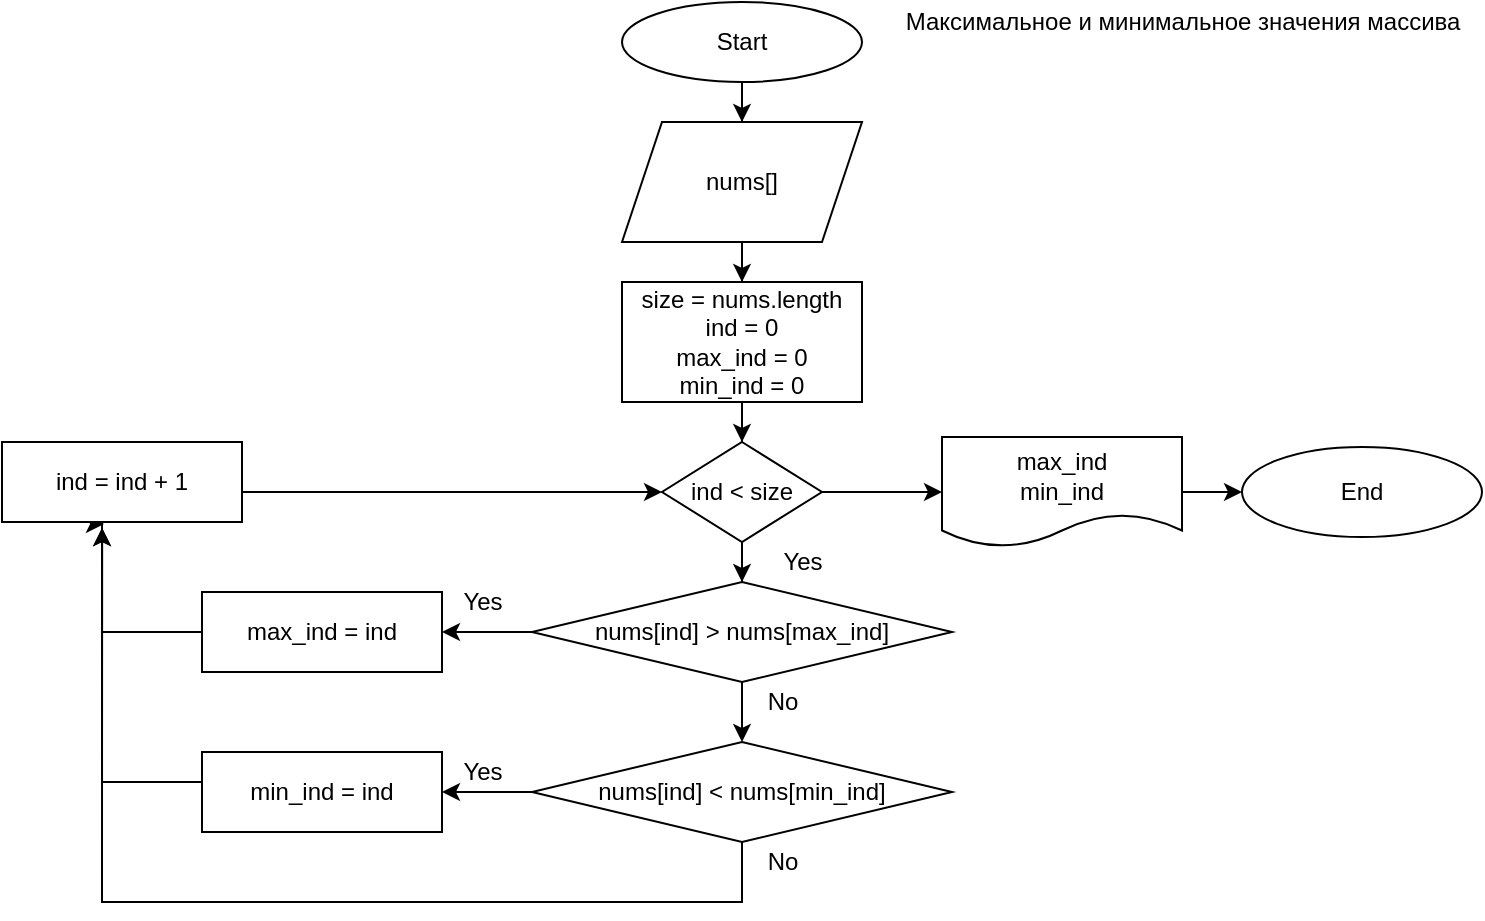 <mxfile version="20.0.1" type="github" pages="5">
  <diagram id="S6Tjw5vEz0_ek_ZU0hYx" name="max и min">
    <mxGraphModel dx="1561" dy="456" grid="1" gridSize="10" guides="1" tooltips="1" connect="1" arrows="1" fold="1" page="1" pageScale="1" pageWidth="827" pageHeight="1169" math="0" shadow="0">
      <root>
        <mxCell id="0" />
        <mxCell id="1" parent="0" />
        <mxCell id="VdgQLD9p6MlkqXw6tG0k-1" value="" style="edgeStyle=orthogonalEdgeStyle;rounded=0;orthogonalLoop=1;jettySize=auto;html=1;" parent="1" source="VdgQLD9p6MlkqXw6tG0k-2" target="VdgQLD9p6MlkqXw6tG0k-4" edge="1">
          <mxGeometry relative="1" as="geometry" />
        </mxCell>
        <mxCell id="VdgQLD9p6MlkqXw6tG0k-2" value="Start" style="ellipse;whiteSpace=wrap;html=1;" parent="1" vertex="1">
          <mxGeometry x="90" y="20" width="120" height="40" as="geometry" />
        </mxCell>
        <mxCell id="VdgQLD9p6MlkqXw6tG0k-3" value="" style="edgeStyle=orthogonalEdgeStyle;rounded=0;orthogonalLoop=1;jettySize=auto;html=1;" parent="1" source="VdgQLD9p6MlkqXw6tG0k-4" target="VdgQLD9p6MlkqXw6tG0k-5" edge="1">
          <mxGeometry relative="1" as="geometry" />
        </mxCell>
        <mxCell id="VdgQLD9p6MlkqXw6tG0k-4" value="nums[]" style="shape=parallelogram;perimeter=parallelogramPerimeter;whiteSpace=wrap;html=1;fixedSize=1;" parent="1" vertex="1">
          <mxGeometry x="90" y="80" width="120" height="60" as="geometry" />
        </mxCell>
        <mxCell id="VdgQLD9p6MlkqXw6tG0k-8" value="" style="edgeStyle=orthogonalEdgeStyle;rounded=0;orthogonalLoop=1;jettySize=auto;html=1;" parent="1" source="VdgQLD9p6MlkqXw6tG0k-5" target="VdgQLD9p6MlkqXw6tG0k-7" edge="1">
          <mxGeometry relative="1" as="geometry" />
        </mxCell>
        <mxCell id="VdgQLD9p6MlkqXw6tG0k-5" value="size = nums.length&lt;br&gt;ind = 0&lt;br&gt;max_ind = 0&lt;br&gt;min_ind = 0" style="whiteSpace=wrap;html=1;" parent="1" vertex="1">
          <mxGeometry x="90" y="160" width="120" height="60" as="geometry" />
        </mxCell>
        <mxCell id="VdgQLD9p6MlkqXw6tG0k-6" value="Максимальное и минимальное значения массива" style="text;html=1;align=center;verticalAlign=middle;resizable=0;points=[];autosize=1;strokeColor=none;fillColor=none;" parent="1" vertex="1">
          <mxGeometry x="220" y="20" width="300" height="20" as="geometry" />
        </mxCell>
        <mxCell id="8Z7sShdauNJxdix8w5_9-2" value="" style="edgeStyle=orthogonalEdgeStyle;rounded=0;orthogonalLoop=1;jettySize=auto;html=1;" parent="1" source="VdgQLD9p6MlkqXw6tG0k-7" target="8Z7sShdauNJxdix8w5_9-1" edge="1">
          <mxGeometry relative="1" as="geometry" />
        </mxCell>
        <mxCell id="BnhzMOuhZzmrLUb_vjwI-6" value="" style="edgeStyle=orthogonalEdgeStyle;rounded=0;orthogonalLoop=1;jettySize=auto;html=1;" parent="1" source="VdgQLD9p6MlkqXw6tG0k-7" target="BnhzMOuhZzmrLUb_vjwI-5" edge="1">
          <mxGeometry relative="1" as="geometry" />
        </mxCell>
        <mxCell id="VdgQLD9p6MlkqXw6tG0k-7" value="ind &amp;lt; size" style="rhombus;whiteSpace=wrap;html=1;" parent="1" vertex="1">
          <mxGeometry x="110" y="240" width="80" height="50" as="geometry" />
        </mxCell>
        <mxCell id="8Z7sShdauNJxdix8w5_9-5" value="" style="edgeStyle=orthogonalEdgeStyle;rounded=0;orthogonalLoop=1;jettySize=auto;html=1;" parent="1" source="8Z7sShdauNJxdix8w5_9-1" target="8Z7sShdauNJxdix8w5_9-4" edge="1">
          <mxGeometry relative="1" as="geometry" />
        </mxCell>
        <mxCell id="BnhzMOuhZzmrLUb_vjwI-10" value="" style="edgeStyle=orthogonalEdgeStyle;rounded=0;orthogonalLoop=1;jettySize=auto;html=1;" parent="1" source="8Z7sShdauNJxdix8w5_9-1" target="M6kG2sWr0y_2JRx7dQzW-2" edge="1">
          <mxGeometry relative="1" as="geometry" />
        </mxCell>
        <mxCell id="8Z7sShdauNJxdix8w5_9-1" value="nums[ind] &amp;gt; nums[max_ind]" style="rhombus;whiteSpace=wrap;html=1;" parent="1" vertex="1">
          <mxGeometry x="45" y="310" width="210" height="50" as="geometry" />
        </mxCell>
        <mxCell id="8Z7sShdauNJxdix8w5_9-3" value="Yes" style="text;html=1;align=center;verticalAlign=middle;resizable=0;points=[];autosize=1;strokeColor=none;fillColor=none;" parent="1" vertex="1">
          <mxGeometry x="160" y="290" width="40" height="20" as="geometry" />
        </mxCell>
        <mxCell id="BnhzMOuhZzmrLUb_vjwI-9" style="edgeStyle=orthogonalEdgeStyle;rounded=0;orthogonalLoop=1;jettySize=auto;html=1;entryX=0.425;entryY=1.025;entryDx=0;entryDy=0;entryPerimeter=0;" parent="1" source="8Z7sShdauNJxdix8w5_9-4" target="htMgXUhIzgBhb2v0sTxX-1" edge="1">
          <mxGeometry relative="1" as="geometry">
            <Array as="points">
              <mxPoint x="-170" y="335" />
            </Array>
          </mxGeometry>
        </mxCell>
        <mxCell id="8Z7sShdauNJxdix8w5_9-4" value="max_ind = ind" style="whiteSpace=wrap;html=1;" parent="1" vertex="1">
          <mxGeometry x="-120" y="315" width="120" height="40" as="geometry" />
        </mxCell>
        <mxCell id="M6kG2sWr0y_2JRx7dQzW-6" value="" style="edgeStyle=orthogonalEdgeStyle;rounded=0;orthogonalLoop=1;jettySize=auto;html=1;" parent="1" source="M6kG2sWr0y_2JRx7dQzW-2" target="M6kG2sWr0y_2JRx7dQzW-3" edge="1">
          <mxGeometry relative="1" as="geometry" />
        </mxCell>
        <mxCell id="BnhzMOuhZzmrLUb_vjwI-15" style="edgeStyle=orthogonalEdgeStyle;rounded=0;orthogonalLoop=1;jettySize=auto;html=1;entryX=0.417;entryY=1.075;entryDx=0;entryDy=0;entryPerimeter=0;" parent="1" source="M6kG2sWr0y_2JRx7dQzW-2" target="htMgXUhIzgBhb2v0sTxX-1" edge="1">
          <mxGeometry relative="1" as="geometry">
            <Array as="points">
              <mxPoint x="150" y="470" />
              <mxPoint x="-170" y="470" />
            </Array>
          </mxGeometry>
        </mxCell>
        <mxCell id="M6kG2sWr0y_2JRx7dQzW-2" value="nums[ind] &amp;lt; nums[min_ind]" style="rhombus;whiteSpace=wrap;html=1;" parent="1" vertex="1">
          <mxGeometry x="45" y="390" width="210" height="50" as="geometry" />
        </mxCell>
        <mxCell id="BnhzMOuhZzmrLUb_vjwI-18" style="edgeStyle=orthogonalEdgeStyle;rounded=0;orthogonalLoop=1;jettySize=auto;html=1;entryX=0.417;entryY=1.075;entryDx=0;entryDy=0;entryPerimeter=0;" parent="1" source="M6kG2sWr0y_2JRx7dQzW-3" target="htMgXUhIzgBhb2v0sTxX-1" edge="1">
          <mxGeometry relative="1" as="geometry">
            <Array as="points">
              <mxPoint x="-170" y="410" />
            </Array>
          </mxGeometry>
        </mxCell>
        <mxCell id="M6kG2sWr0y_2JRx7dQzW-3" value="min_ind = ind" style="whiteSpace=wrap;html=1;" parent="1" vertex="1">
          <mxGeometry x="-120" y="395" width="120" height="40" as="geometry" />
        </mxCell>
        <mxCell id="k8qd91L1VSYuBrpuN3Gy-1" style="edgeStyle=orthogonalEdgeStyle;rounded=0;orthogonalLoop=1;jettySize=auto;html=1;entryX=0;entryY=0.5;entryDx=0;entryDy=0;" parent="1" source="htMgXUhIzgBhb2v0sTxX-1" target="VdgQLD9p6MlkqXw6tG0k-7" edge="1">
          <mxGeometry relative="1" as="geometry">
            <Array as="points">
              <mxPoint x="-80" y="265" />
            </Array>
          </mxGeometry>
        </mxCell>
        <mxCell id="htMgXUhIzgBhb2v0sTxX-1" value="ind = ind + 1" style="whiteSpace=wrap;html=1;" parent="1" vertex="1">
          <mxGeometry x="-220" y="240" width="120" height="40" as="geometry" />
        </mxCell>
        <mxCell id="BnhzMOuhZzmrLUb_vjwI-3" value="End" style="ellipse;whiteSpace=wrap;html=1;" parent="1" vertex="1">
          <mxGeometry x="400" y="242.5" width="120" height="45" as="geometry" />
        </mxCell>
        <mxCell id="BnhzMOuhZzmrLUb_vjwI-7" value="" style="edgeStyle=orthogonalEdgeStyle;rounded=0;orthogonalLoop=1;jettySize=auto;html=1;" parent="1" source="BnhzMOuhZzmrLUb_vjwI-5" target="BnhzMOuhZzmrLUb_vjwI-3" edge="1">
          <mxGeometry relative="1" as="geometry" />
        </mxCell>
        <mxCell id="BnhzMOuhZzmrLUb_vjwI-5" value="max_ind&lt;br&gt;min_ind" style="shape=document;whiteSpace=wrap;html=1;boundedLbl=1;" parent="1" vertex="1">
          <mxGeometry x="250" y="237.5" width="120" height="55" as="geometry" />
        </mxCell>
        <mxCell id="BnhzMOuhZzmrLUb_vjwI-8" value="Yes" style="text;html=1;align=center;verticalAlign=middle;resizable=0;points=[];autosize=1;strokeColor=none;fillColor=none;" parent="1" vertex="1">
          <mxGeometry y="310" width="40" height="20" as="geometry" />
        </mxCell>
        <mxCell id="BnhzMOuhZzmrLUb_vjwI-11" value="No" style="text;html=1;align=center;verticalAlign=middle;resizable=0;points=[];autosize=1;strokeColor=none;fillColor=none;" parent="1" vertex="1">
          <mxGeometry x="155" y="360" width="30" height="20" as="geometry" />
        </mxCell>
        <mxCell id="BnhzMOuhZzmrLUb_vjwI-16" value="Yes" style="text;html=1;align=center;verticalAlign=middle;resizable=0;points=[];autosize=1;strokeColor=none;fillColor=none;" parent="1" vertex="1">
          <mxGeometry y="395" width="40" height="20" as="geometry" />
        </mxCell>
        <mxCell id="BnhzMOuhZzmrLUb_vjwI-17" value="No" style="text;html=1;align=center;verticalAlign=middle;resizable=0;points=[];autosize=1;strokeColor=none;fillColor=none;" parent="1" vertex="1">
          <mxGeometry x="155" y="440" width="30" height="20" as="geometry" />
        </mxCell>
      </root>
    </mxGraphModel>
  </diagram>
  <diagram id="aWbr3FA8wJVg77NknAUV" name="Разворот массива">
    <mxGraphModel dx="734" dy="456" grid="1" gridSize="10" guides="1" tooltips="1" connect="1" arrows="1" fold="1" page="1" pageScale="1" pageWidth="827" pageHeight="1169" math="0" shadow="0">
      <root>
        <mxCell id="0" />
        <mxCell id="1" parent="0" />
      </root>
    </mxGraphModel>
  </diagram>
  <diagram id="3d2CSoYQvJXR7V6OULFS" name="between max и min">
    <mxGraphModel dx="2130" dy="756" grid="1" gridSize="10" guides="1" tooltips="1" connect="1" arrows="1" fold="1" page="1" pageScale="1" pageWidth="827" pageHeight="1169" math="0" shadow="0">
      <root>
        <mxCell id="0" />
        <mxCell id="1" parent="0" />
        <mxCell id="SLHdpA_3gFi9jVJ7Q_qU-1" value="" style="edgeStyle=orthogonalEdgeStyle;rounded=0;orthogonalLoop=1;jettySize=auto;html=1;" parent="1" source="SLHdpA_3gFi9jVJ7Q_qU-2" target="SLHdpA_3gFi9jVJ7Q_qU-4" edge="1">
          <mxGeometry relative="1" as="geometry" />
        </mxCell>
        <mxCell id="SLHdpA_3gFi9jVJ7Q_qU-2" value="Start" style="ellipse;whiteSpace=wrap;html=1;" parent="1" vertex="1">
          <mxGeometry x="90" y="20" width="120" height="40" as="geometry" />
        </mxCell>
        <mxCell id="SLHdpA_3gFi9jVJ7Q_qU-3" value="" style="edgeStyle=orthogonalEdgeStyle;rounded=0;orthogonalLoop=1;jettySize=auto;html=1;" parent="1" source="SLHdpA_3gFi9jVJ7Q_qU-4" target="SLHdpA_3gFi9jVJ7Q_qU-6" edge="1">
          <mxGeometry relative="1" as="geometry" />
        </mxCell>
        <mxCell id="SLHdpA_3gFi9jVJ7Q_qU-4" value="nums[]" style="shape=parallelogram;perimeter=parallelogramPerimeter;whiteSpace=wrap;html=1;fixedSize=1;" parent="1" vertex="1">
          <mxGeometry x="90" y="80" width="120" height="60" as="geometry" />
        </mxCell>
        <mxCell id="SLHdpA_3gFi9jVJ7Q_qU-5" value="" style="edgeStyle=orthogonalEdgeStyle;rounded=0;orthogonalLoop=1;jettySize=auto;html=1;" parent="1" source="SLHdpA_3gFi9jVJ7Q_qU-6" target="SLHdpA_3gFi9jVJ7Q_qU-10" edge="1">
          <mxGeometry relative="1" as="geometry" />
        </mxCell>
        <mxCell id="SLHdpA_3gFi9jVJ7Q_qU-6" value="size = nums.length&lt;br&gt;ind = 0&lt;br&gt;max_ind = 0&lt;br&gt;min_ind = 0" style="whiteSpace=wrap;html=1;" parent="1" vertex="1">
          <mxGeometry x="90" y="160" width="120" height="60" as="geometry" />
        </mxCell>
        <mxCell id="SLHdpA_3gFi9jVJ7Q_qU-7" value="Максимальное и минимальное значения массива + сумма значений между ними" style="text;html=1;align=center;verticalAlign=middle;resizable=0;points=[];autosize=1;strokeColor=none;fillColor=none;" parent="1" vertex="1">
          <mxGeometry x="240" y="10" width="470" height="20" as="geometry" />
        </mxCell>
        <mxCell id="SLHdpA_3gFi9jVJ7Q_qU-8" value="" style="edgeStyle=orthogonalEdgeStyle;rounded=0;orthogonalLoop=1;jettySize=auto;html=1;" parent="1" source="SLHdpA_3gFi9jVJ7Q_qU-10" target="SLHdpA_3gFi9jVJ7Q_qU-13" edge="1">
          <mxGeometry relative="1" as="geometry" />
        </mxCell>
        <mxCell id="kiZFvkPmxWAe_gE6Xaqc-2" value="" style="edgeStyle=orthogonalEdgeStyle;rounded=0;orthogonalLoop=1;jettySize=auto;html=1;" parent="1" source="SLHdpA_3gFi9jVJ7Q_qU-10" target="kiZFvkPmxWAe_gE6Xaqc-1" edge="1">
          <mxGeometry relative="1" as="geometry" />
        </mxCell>
        <mxCell id="SLHdpA_3gFi9jVJ7Q_qU-10" value="ind &amp;lt; size" style="rhombus;whiteSpace=wrap;html=1;" parent="1" vertex="1">
          <mxGeometry x="110" y="240" width="80" height="50" as="geometry" />
        </mxCell>
        <mxCell id="SLHdpA_3gFi9jVJ7Q_qU-11" value="" style="edgeStyle=orthogonalEdgeStyle;rounded=0;orthogonalLoop=1;jettySize=auto;html=1;" parent="1" source="SLHdpA_3gFi9jVJ7Q_qU-13" target="SLHdpA_3gFi9jVJ7Q_qU-16" edge="1">
          <mxGeometry relative="1" as="geometry" />
        </mxCell>
        <mxCell id="SLHdpA_3gFi9jVJ7Q_qU-12" value="" style="edgeStyle=orthogonalEdgeStyle;rounded=0;orthogonalLoop=1;jettySize=auto;html=1;" parent="1" source="SLHdpA_3gFi9jVJ7Q_qU-13" target="SLHdpA_3gFi9jVJ7Q_qU-19" edge="1">
          <mxGeometry relative="1" as="geometry" />
        </mxCell>
        <mxCell id="SLHdpA_3gFi9jVJ7Q_qU-13" value="nums[ind] &amp;gt; nums[max_ind]" style="rhombus;whiteSpace=wrap;html=1;" parent="1" vertex="1">
          <mxGeometry x="45" y="310" width="210" height="50" as="geometry" />
        </mxCell>
        <mxCell id="SLHdpA_3gFi9jVJ7Q_qU-14" value="Yes" style="text;html=1;align=center;verticalAlign=middle;resizable=0;points=[];autosize=1;strokeColor=none;fillColor=none;" parent="1" vertex="1">
          <mxGeometry x="160" y="290" width="40" height="20" as="geometry" />
        </mxCell>
        <mxCell id="SLHdpA_3gFi9jVJ7Q_qU-15" style="edgeStyle=orthogonalEdgeStyle;rounded=0;orthogonalLoop=1;jettySize=auto;html=1;entryX=0.425;entryY=1.025;entryDx=0;entryDy=0;entryPerimeter=0;" parent="1" source="SLHdpA_3gFi9jVJ7Q_qU-16" target="SLHdpA_3gFi9jVJ7Q_qU-23" edge="1">
          <mxGeometry relative="1" as="geometry">
            <Array as="points">
              <mxPoint x="-170" y="335" />
            </Array>
          </mxGeometry>
        </mxCell>
        <mxCell id="SLHdpA_3gFi9jVJ7Q_qU-16" value="max_ind = ind" style="whiteSpace=wrap;html=1;" parent="1" vertex="1">
          <mxGeometry x="-120" y="315" width="120" height="40" as="geometry" />
        </mxCell>
        <mxCell id="SLHdpA_3gFi9jVJ7Q_qU-17" value="" style="edgeStyle=orthogonalEdgeStyle;rounded=0;orthogonalLoop=1;jettySize=auto;html=1;" parent="1" source="SLHdpA_3gFi9jVJ7Q_qU-19" target="SLHdpA_3gFi9jVJ7Q_qU-21" edge="1">
          <mxGeometry relative="1" as="geometry" />
        </mxCell>
        <mxCell id="SLHdpA_3gFi9jVJ7Q_qU-18" style="edgeStyle=orthogonalEdgeStyle;rounded=0;orthogonalLoop=1;jettySize=auto;html=1;entryX=0.417;entryY=1.075;entryDx=0;entryDy=0;entryPerimeter=0;" parent="1" source="SLHdpA_3gFi9jVJ7Q_qU-19" target="SLHdpA_3gFi9jVJ7Q_qU-23" edge="1">
          <mxGeometry relative="1" as="geometry">
            <Array as="points">
              <mxPoint x="150" y="470" />
              <mxPoint x="-170" y="470" />
            </Array>
          </mxGeometry>
        </mxCell>
        <mxCell id="SLHdpA_3gFi9jVJ7Q_qU-19" value="nums[ind] &amp;lt; nums[min_ind]" style="rhombus;whiteSpace=wrap;html=1;" parent="1" vertex="1">
          <mxGeometry x="45" y="390" width="210" height="50" as="geometry" />
        </mxCell>
        <mxCell id="SLHdpA_3gFi9jVJ7Q_qU-20" style="edgeStyle=orthogonalEdgeStyle;rounded=0;orthogonalLoop=1;jettySize=auto;html=1;entryX=0.417;entryY=1.075;entryDx=0;entryDy=0;entryPerimeter=0;" parent="1" source="SLHdpA_3gFi9jVJ7Q_qU-21" target="SLHdpA_3gFi9jVJ7Q_qU-23" edge="1">
          <mxGeometry relative="1" as="geometry">
            <Array as="points">
              <mxPoint x="-170" y="410" />
            </Array>
          </mxGeometry>
        </mxCell>
        <mxCell id="SLHdpA_3gFi9jVJ7Q_qU-21" value="min_ind = ind" style="whiteSpace=wrap;html=1;" parent="1" vertex="1">
          <mxGeometry x="-120" y="395" width="120" height="40" as="geometry" />
        </mxCell>
        <mxCell id="SLHdpA_3gFi9jVJ7Q_qU-22" style="edgeStyle=orthogonalEdgeStyle;rounded=0;orthogonalLoop=1;jettySize=auto;html=1;entryX=0;entryY=0.5;entryDx=0;entryDy=0;" parent="1" source="SLHdpA_3gFi9jVJ7Q_qU-23" target="SLHdpA_3gFi9jVJ7Q_qU-10" edge="1">
          <mxGeometry relative="1" as="geometry">
            <Array as="points">
              <mxPoint x="-80" y="265" />
            </Array>
          </mxGeometry>
        </mxCell>
        <mxCell id="SLHdpA_3gFi9jVJ7Q_qU-23" value="ind = ind + 1" style="whiteSpace=wrap;html=1;" parent="1" vertex="1">
          <mxGeometry x="-220" y="240" width="120" height="40" as="geometry" />
        </mxCell>
        <mxCell id="SLHdpA_3gFi9jVJ7Q_qU-27" value="Yes" style="text;html=1;align=center;verticalAlign=middle;resizable=0;points=[];autosize=1;strokeColor=none;fillColor=none;" parent="1" vertex="1">
          <mxGeometry y="310" width="40" height="20" as="geometry" />
        </mxCell>
        <mxCell id="SLHdpA_3gFi9jVJ7Q_qU-28" value="No" style="text;html=1;align=center;verticalAlign=middle;resizable=0;points=[];autosize=1;strokeColor=none;fillColor=none;" parent="1" vertex="1">
          <mxGeometry x="155" y="360" width="30" height="20" as="geometry" />
        </mxCell>
        <mxCell id="SLHdpA_3gFi9jVJ7Q_qU-29" value="Yes" style="text;html=1;align=center;verticalAlign=middle;resizable=0;points=[];autosize=1;strokeColor=none;fillColor=none;" parent="1" vertex="1">
          <mxGeometry y="395" width="40" height="20" as="geometry" />
        </mxCell>
        <mxCell id="SLHdpA_3gFi9jVJ7Q_qU-30" value="No" style="text;html=1;align=center;verticalAlign=middle;resizable=0;points=[];autosize=1;strokeColor=none;fillColor=none;" parent="1" vertex="1">
          <mxGeometry x="155" y="440" width="30" height="20" as="geometry" />
        </mxCell>
        <mxCell id="kiZFvkPmxWAe_gE6Xaqc-4" value="" style="edgeStyle=orthogonalEdgeStyle;rounded=0;orthogonalLoop=1;jettySize=auto;html=1;" parent="1" source="kiZFvkPmxWAe_gE6Xaqc-1" target="kiZFvkPmxWAe_gE6Xaqc-3" edge="1">
          <mxGeometry relative="1" as="geometry" />
        </mxCell>
        <mxCell id="kiZFvkPmxWAe_gE6Xaqc-1" value="max_ind&lt;br&gt;min_ind" style="shape=document;whiteSpace=wrap;html=1;boundedLbl=1;" parent="1" vertex="1">
          <mxGeometry x="250" y="242.5" width="120" height="45" as="geometry" />
        </mxCell>
        <mxCell id="kiZFvkPmxWAe_gE6Xaqc-16" value="" style="edgeStyle=orthogonalEdgeStyle;rounded=0;orthogonalLoop=1;jettySize=auto;html=1;" parent="1" source="kiZFvkPmxWAe_gE6Xaqc-3" target="kiZFvkPmxWAe_gE6Xaqc-15" edge="1">
          <mxGeometry relative="1" as="geometry" />
        </mxCell>
        <mxCell id="kiZFvkPmxWAe_gE6Xaqc-3" value="sum_between = 0" style="whiteSpace=wrap;html=1;" parent="1" vertex="1">
          <mxGeometry x="400" y="242.5" width="120" height="45" as="geometry" />
        </mxCell>
        <mxCell id="kiZFvkPmxWAe_gE6Xaqc-10" value="" style="edgeStyle=orthogonalEdgeStyle;rounded=0;orthogonalLoop=1;jettySize=auto;html=1;" parent="1" source="kiZFvkPmxWAe_gE6Xaqc-7" target="kiZFvkPmxWAe_gE6Xaqc-9" edge="1">
          <mxGeometry relative="1" as="geometry" />
        </mxCell>
        <mxCell id="kiZFvkPmxWAe_gE6Xaqc-31" value="" style="edgeStyle=orthogonalEdgeStyle;rounded=0;orthogonalLoop=1;jettySize=auto;html=1;" parent="1" source="kiZFvkPmxWAe_gE6Xaqc-7" target="kiZFvkPmxWAe_gE6Xaqc-29" edge="1">
          <mxGeometry relative="1" as="geometry" />
        </mxCell>
        <mxCell id="kiZFvkPmxWAe_gE6Xaqc-7" value="ind &amp;lt; max_ind" style="rhombus;whiteSpace=wrap;html=1;" parent="1" vertex="1">
          <mxGeometry x="385" y="410" width="150" height="80" as="geometry" />
        </mxCell>
        <mxCell id="kiZFvkPmxWAe_gE6Xaqc-13" value="" style="edgeStyle=orthogonalEdgeStyle;rounded=0;orthogonalLoop=1;jettySize=auto;html=1;" parent="1" source="kiZFvkPmxWAe_gE6Xaqc-9" target="kiZFvkPmxWAe_gE6Xaqc-12" edge="1">
          <mxGeometry relative="1" as="geometry" />
        </mxCell>
        <mxCell id="kiZFvkPmxWAe_gE6Xaqc-9" value="sum_between = &amp;nbsp;nums[min_ind +1]" style="whiteSpace=wrap;html=1;" parent="1" vertex="1">
          <mxGeometry x="400" y="520" width="120" height="60" as="geometry" />
        </mxCell>
        <mxCell id="kiZFvkPmxWAe_gE6Xaqc-11" value="Yes" style="text;html=1;align=center;verticalAlign=middle;resizable=0;points=[];autosize=1;strokeColor=none;fillColor=none;" parent="1" vertex="1">
          <mxGeometry x="420" y="490" width="40" height="20" as="geometry" />
        </mxCell>
        <mxCell id="kiZFvkPmxWAe_gE6Xaqc-14" style="edgeStyle=orthogonalEdgeStyle;rounded=0;orthogonalLoop=1;jettySize=auto;html=1;entryX=0;entryY=0.5;entryDx=0;entryDy=0;" parent="1" source="kiZFvkPmxWAe_gE6Xaqc-12" target="kiZFvkPmxWAe_gE6Xaqc-7" edge="1">
          <mxGeometry relative="1" as="geometry">
            <Array as="points">
              <mxPoint x="365" y="630" />
              <mxPoint x="365" y="450" />
            </Array>
          </mxGeometry>
        </mxCell>
        <mxCell id="kiZFvkPmxWAe_gE6Xaqc-12" value="min_ind + 1 = min_ind +1+1" style="whiteSpace=wrap;html=1;" parent="1" vertex="1">
          <mxGeometry x="400" y="600" width="120" height="60" as="geometry" />
        </mxCell>
        <mxCell id="kiZFvkPmxWAe_gE6Xaqc-17" value="" style="edgeStyle=orthogonalEdgeStyle;rounded=0;orthogonalLoop=1;jettySize=auto;html=1;" parent="1" source="kiZFvkPmxWAe_gE6Xaqc-15" target="kiZFvkPmxWAe_gE6Xaqc-7" edge="1">
          <mxGeometry relative="1" as="geometry" />
        </mxCell>
        <mxCell id="kiZFvkPmxWAe_gE6Xaqc-19" value="" style="edgeStyle=orthogonalEdgeStyle;rounded=0;orthogonalLoop=1;jettySize=auto;html=1;" parent="1" source="kiZFvkPmxWAe_gE6Xaqc-15" target="kiZFvkPmxWAe_gE6Xaqc-18" edge="1">
          <mxGeometry relative="1" as="geometry" />
        </mxCell>
        <mxCell id="kiZFvkPmxWAe_gE6Xaqc-15" value="max_ind &amp;gt; min_ind" style="rhombus;whiteSpace=wrap;html=1;" parent="1" vertex="1">
          <mxGeometry x="385" y="310" width="150" height="80" as="geometry" />
        </mxCell>
        <mxCell id="kiZFvkPmxWAe_gE6Xaqc-23" value="" style="edgeStyle=orthogonalEdgeStyle;rounded=0;orthogonalLoop=1;jettySize=auto;html=1;" parent="1" source="kiZFvkPmxWAe_gE6Xaqc-18" target="kiZFvkPmxWAe_gE6Xaqc-22" edge="1">
          <mxGeometry relative="1" as="geometry" />
        </mxCell>
        <mxCell id="kiZFvkPmxWAe_gE6Xaqc-30" value="" style="edgeStyle=orthogonalEdgeStyle;rounded=0;orthogonalLoop=1;jettySize=auto;html=1;" parent="1" source="kiZFvkPmxWAe_gE6Xaqc-18" target="kiZFvkPmxWAe_gE6Xaqc-29" edge="1">
          <mxGeometry relative="1" as="geometry" />
        </mxCell>
        <mxCell id="kiZFvkPmxWAe_gE6Xaqc-18" value="ind &amp;lt; min_ind" style="rhombus;whiteSpace=wrap;html=1;" parent="1" vertex="1">
          <mxGeometry x="560" y="310" width="130" height="80" as="geometry" />
        </mxCell>
        <mxCell id="kiZFvkPmxWAe_gE6Xaqc-20" value="No" style="text;html=1;align=center;verticalAlign=middle;resizable=0;points=[];autosize=1;strokeColor=none;fillColor=none;" parent="1" vertex="1">
          <mxGeometry x="530" y="330" width="30" height="20" as="geometry" />
        </mxCell>
        <mxCell id="kiZFvkPmxWAe_gE6Xaqc-21" value="Yes" style="text;html=1;align=center;verticalAlign=middle;resizable=0;points=[];autosize=1;strokeColor=none;fillColor=none;" parent="1" vertex="1">
          <mxGeometry x="460" y="390" width="40" height="20" as="geometry" />
        </mxCell>
        <mxCell id="kiZFvkPmxWAe_gE6Xaqc-25" value="" style="edgeStyle=orthogonalEdgeStyle;rounded=0;orthogonalLoop=1;jettySize=auto;html=1;" parent="1" source="kiZFvkPmxWAe_gE6Xaqc-22" target="kiZFvkPmxWAe_gE6Xaqc-24" edge="1">
          <mxGeometry relative="1" as="geometry" />
        </mxCell>
        <mxCell id="kiZFvkPmxWAe_gE6Xaqc-22" value="sum_between = nums[max_ind +1]" style="whiteSpace=wrap;html=1;" parent="1" vertex="1">
          <mxGeometry x="710" y="320" width="120" height="60" as="geometry" />
        </mxCell>
        <mxCell id="kiZFvkPmxWAe_gE6Xaqc-27" style="edgeStyle=orthogonalEdgeStyle;rounded=0;orthogonalLoop=1;jettySize=auto;html=1;entryX=0.5;entryY=0;entryDx=0;entryDy=0;" parent="1" source="kiZFvkPmxWAe_gE6Xaqc-24" target="kiZFvkPmxWAe_gE6Xaqc-18" edge="1">
          <mxGeometry relative="1" as="geometry">
            <Array as="points">
              <mxPoint x="910" y="290" />
              <mxPoint x="625" y="290" />
            </Array>
          </mxGeometry>
        </mxCell>
        <mxCell id="kiZFvkPmxWAe_gE6Xaqc-24" value="max_ind +1 = max_ind +1 +1" style="whiteSpace=wrap;html=1;" parent="1" vertex="1">
          <mxGeometry x="850" y="320" width="120" height="60" as="geometry" />
        </mxCell>
        <mxCell id="kiZFvkPmxWAe_gE6Xaqc-28" value="Yes" style="text;html=1;align=center;verticalAlign=middle;resizable=0;points=[];autosize=1;strokeColor=none;fillColor=none;" parent="1" vertex="1">
          <mxGeometry x="670" y="330" width="40" height="20" as="geometry" />
        </mxCell>
        <mxCell id="kiZFvkPmxWAe_gE6Xaqc-35" value="" style="edgeStyle=orthogonalEdgeStyle;rounded=0;orthogonalLoop=1;jettySize=auto;html=1;" parent="1" source="kiZFvkPmxWAe_gE6Xaqc-29" target="kiZFvkPmxWAe_gE6Xaqc-34" edge="1">
          <mxGeometry relative="1" as="geometry" />
        </mxCell>
        <mxCell id="kiZFvkPmxWAe_gE6Xaqc-29" value="sum_between" style="shape=document;whiteSpace=wrap;html=1;boundedLbl=1;" parent="1" vertex="1">
          <mxGeometry x="565" y="410" width="120" height="80" as="geometry" />
        </mxCell>
        <mxCell id="kiZFvkPmxWAe_gE6Xaqc-32" value="No" style="text;html=1;align=center;verticalAlign=middle;resizable=0;points=[];autosize=1;strokeColor=none;fillColor=none;" parent="1" vertex="1">
          <mxGeometry x="535" y="430" width="30" height="20" as="geometry" />
        </mxCell>
        <mxCell id="kiZFvkPmxWAe_gE6Xaqc-33" value="No" style="text;html=1;align=center;verticalAlign=middle;resizable=0;points=[];autosize=1;strokeColor=none;fillColor=none;" parent="1" vertex="1">
          <mxGeometry x="625" y="390" width="30" height="20" as="geometry" />
        </mxCell>
        <mxCell id="kiZFvkPmxWAe_gE6Xaqc-34" value="End" style="ellipse;whiteSpace=wrap;html=1;" parent="1" vertex="1">
          <mxGeometry x="720" y="425" width="120" height="50" as="geometry" />
        </mxCell>
      </root>
    </mxGraphModel>
  </diagram>
  <diagram id="YTG5BijakF3GWzwNf1cs" name="Ср арифметическое">
    <mxGraphModel dx="734" dy="456" grid="1" gridSize="10" guides="1" tooltips="1" connect="1" arrows="1" fold="1" page="1" pageScale="1" pageWidth="827" pageHeight="1169" math="0" shadow="0">
      <root>
        <mxCell id="0" />
        <mxCell id="1" parent="0" />
        <mxCell id="oxg_cV2wPCn3v-a3TKme-3" value="" style="edgeStyle=orthogonalEdgeStyle;rounded=0;orthogonalLoop=1;jettySize=auto;html=1;" parent="1" source="oxg_cV2wPCn3v-a3TKme-1" target="oxg_cV2wPCn3v-a3TKme-2" edge="1">
          <mxGeometry relative="1" as="geometry" />
        </mxCell>
        <mxCell id="oxg_cV2wPCn3v-a3TKme-1" value="Start" style="ellipse;whiteSpace=wrap;html=1;" parent="1" vertex="1">
          <mxGeometry x="70" y="30" width="120" height="40" as="geometry" />
        </mxCell>
        <mxCell id="oxg_cV2wPCn3v-a3TKme-5" value="" style="edgeStyle=orthogonalEdgeStyle;rounded=0;orthogonalLoop=1;jettySize=auto;html=1;" parent="1" source="oxg_cV2wPCn3v-a3TKme-2" target="oxg_cV2wPCn3v-a3TKme-4" edge="1">
          <mxGeometry relative="1" as="geometry" />
        </mxCell>
        <mxCell id="oxg_cV2wPCn3v-a3TKme-2" value="nums [ ]" style="shape=parallelogram;perimeter=parallelogramPerimeter;whiteSpace=wrap;html=1;fixedSize=1;" parent="1" vertex="1">
          <mxGeometry x="70" y="110" width="120" height="60" as="geometry" />
        </mxCell>
        <mxCell id="oxg_cV2wPCn3v-a3TKme-7" value="" style="edgeStyle=orthogonalEdgeStyle;rounded=0;orthogonalLoop=1;jettySize=auto;html=1;" parent="1" source="oxg_cV2wPCn3v-a3TKme-4" target="oxg_cV2wPCn3v-a3TKme-6" edge="1">
          <mxGeometry relative="1" as="geometry" />
        </mxCell>
        <mxCell id="oxg_cV2wPCn3v-a3TKme-4" value="size = nums.length&lt;br&gt;ind = 0&lt;br&gt;sum = 0&lt;br&gt;avg = 0" style="whiteSpace=wrap;html=1;" parent="1" vertex="1">
          <mxGeometry x="70" y="190" width="120" height="60" as="geometry" />
        </mxCell>
        <mxCell id="oxg_cV2wPCn3v-a3TKme-9" value="" style="edgeStyle=orthogonalEdgeStyle;rounded=0;orthogonalLoop=1;jettySize=auto;html=1;" parent="1" source="oxg_cV2wPCn3v-a3TKme-6" target="oxg_cV2wPCn3v-a3TKme-8" edge="1">
          <mxGeometry relative="1" as="geometry" />
        </mxCell>
        <mxCell id="oxg_cV2wPCn3v-a3TKme-15" value="" style="edgeStyle=orthogonalEdgeStyle;rounded=0;orthogonalLoop=1;jettySize=auto;html=1;" parent="1" source="oxg_cV2wPCn3v-a3TKme-6" target="oxg_cV2wPCn3v-a3TKme-14" edge="1">
          <mxGeometry relative="1" as="geometry" />
        </mxCell>
        <mxCell id="oxg_cV2wPCn3v-a3TKme-6" value="nums &amp;lt; size" style="rhombus;whiteSpace=wrap;html=1;" parent="1" vertex="1">
          <mxGeometry x="90" y="270" width="80" height="50" as="geometry" />
        </mxCell>
        <mxCell id="oxg_cV2wPCn3v-a3TKme-11" value="" style="edgeStyle=orthogonalEdgeStyle;rounded=0;orthogonalLoop=1;jettySize=auto;html=1;" parent="1" source="oxg_cV2wPCn3v-a3TKme-8" target="oxg_cV2wPCn3v-a3TKme-10" edge="1">
          <mxGeometry relative="1" as="geometry" />
        </mxCell>
        <mxCell id="oxg_cV2wPCn3v-a3TKme-8" value="sum = sum + ind" style="whiteSpace=wrap;html=1;" parent="1" vertex="1">
          <mxGeometry x="70" y="340" width="120" height="60" as="geometry" />
        </mxCell>
        <mxCell id="oxg_cV2wPCn3v-a3TKme-13" style="edgeStyle=orthogonalEdgeStyle;rounded=0;orthogonalLoop=1;jettySize=auto;html=1;entryX=0;entryY=0.5;entryDx=0;entryDy=0;" parent="1" source="oxg_cV2wPCn3v-a3TKme-10" target="oxg_cV2wPCn3v-a3TKme-6" edge="1">
          <mxGeometry relative="1" as="geometry">
            <Array as="points">
              <mxPoint x="50" y="450" />
              <mxPoint x="50" y="295" />
            </Array>
          </mxGeometry>
        </mxCell>
        <mxCell id="oxg_cV2wPCn3v-a3TKme-10" value="ind = ind + 1" style="whiteSpace=wrap;html=1;" parent="1" vertex="1">
          <mxGeometry x="70" y="420" width="120" height="60" as="geometry" />
        </mxCell>
        <mxCell id="oxg_cV2wPCn3v-a3TKme-12" value="Yes" style="text;html=1;align=center;verticalAlign=middle;resizable=0;points=[];autosize=1;strokeColor=none;fillColor=none;" parent="1" vertex="1">
          <mxGeometry x="130" y="320" width="40" height="20" as="geometry" />
        </mxCell>
        <mxCell id="oxg_cV2wPCn3v-a3TKme-18" value="" style="edgeStyle=orthogonalEdgeStyle;rounded=0;orthogonalLoop=1;jettySize=auto;html=1;" parent="1" source="oxg_cV2wPCn3v-a3TKme-14" target="oxg_cV2wPCn3v-a3TKme-17" edge="1">
          <mxGeometry relative="1" as="geometry" />
        </mxCell>
        <mxCell id="oxg_cV2wPCn3v-a3TKme-14" value="avg = sum/size" style="whiteSpace=wrap;html=1;" parent="1" vertex="1">
          <mxGeometry x="220" y="265" width="120" height="60" as="geometry" />
        </mxCell>
        <mxCell id="oxg_cV2wPCn3v-a3TKme-16" value="No" style="text;html=1;align=center;verticalAlign=middle;resizable=0;points=[];autosize=1;strokeColor=none;fillColor=none;" parent="1" vertex="1">
          <mxGeometry x="165" y="270" width="30" height="20" as="geometry" />
        </mxCell>
        <mxCell id="oxg_cV2wPCn3v-a3TKme-20" value="" style="edgeStyle=orthogonalEdgeStyle;rounded=0;orthogonalLoop=1;jettySize=auto;html=1;" parent="1" source="oxg_cV2wPCn3v-a3TKme-17" target="oxg_cV2wPCn3v-a3TKme-19" edge="1">
          <mxGeometry relative="1" as="geometry" />
        </mxCell>
        <mxCell id="oxg_cV2wPCn3v-a3TKme-17" value="avg" style="whiteSpace=wrap;html=1;" parent="1" vertex="1">
          <mxGeometry x="370" y="265" width="120" height="60" as="geometry" />
        </mxCell>
        <mxCell id="oxg_cV2wPCn3v-a3TKme-19" value="End" style="ellipse;whiteSpace=wrap;html=1;" parent="1" vertex="1">
          <mxGeometry x="370" y="355" width="120" height="30" as="geometry" />
        </mxCell>
        <mxCell id="oxg_cV2wPCn3v-a3TKme-21" value="Среднее арифметическое значений массива" style="text;html=1;align=center;verticalAlign=middle;resizable=0;points=[];autosize=1;strokeColor=none;fillColor=none;" parent="1" vertex="1">
          <mxGeometry x="230" y="20" width="270" height="20" as="geometry" />
        </mxCell>
      </root>
    </mxGraphModel>
  </diagram>
  <diagram id="I7khEO4f_95tc6_t2WGx" name="Page-5">
    <mxGraphModel dx="2053" dy="712" grid="1" gridSize="10" guides="1" tooltips="1" connect="1" arrows="1" fold="1" page="1" pageScale="1" pageWidth="827" pageHeight="1169" math="0" shadow="0">
      <root>
        <mxCell id="0" />
        <mxCell id="1" parent="0" />
        <mxCell id="C05Od7k3b8VYsWF8Sfjn-1" value="" style="edgeStyle=orthogonalEdgeStyle;rounded=0;orthogonalLoop=1;jettySize=auto;html=1;" edge="1" parent="1" source="C05Od7k3b8VYsWF8Sfjn-2" target="C05Od7k3b8VYsWF8Sfjn-4">
          <mxGeometry relative="1" as="geometry" />
        </mxCell>
        <mxCell id="C05Od7k3b8VYsWF8Sfjn-2" value="Start" style="ellipse;whiteSpace=wrap;html=1;" vertex="1" parent="1">
          <mxGeometry x="90" y="20" width="120" height="40" as="geometry" />
        </mxCell>
        <mxCell id="C05Od7k3b8VYsWF8Sfjn-3" value="" style="edgeStyle=orthogonalEdgeStyle;rounded=0;orthogonalLoop=1;jettySize=auto;html=1;" edge="1" parent="1" source="C05Od7k3b8VYsWF8Sfjn-4" target="C05Od7k3b8VYsWF8Sfjn-6">
          <mxGeometry relative="1" as="geometry" />
        </mxCell>
        <mxCell id="C05Od7k3b8VYsWF8Sfjn-4" value="nums[]" style="shape=parallelogram;perimeter=parallelogramPerimeter;whiteSpace=wrap;html=1;fixedSize=1;" vertex="1" parent="1">
          <mxGeometry x="90" y="80" width="120" height="60" as="geometry" />
        </mxCell>
        <mxCell id="C05Od7k3b8VYsWF8Sfjn-5" value="" style="edgeStyle=orthogonalEdgeStyle;rounded=0;orthogonalLoop=1;jettySize=auto;html=1;" edge="1" parent="1" source="C05Od7k3b8VYsWF8Sfjn-6" target="C05Od7k3b8VYsWF8Sfjn-10">
          <mxGeometry relative="1" as="geometry" />
        </mxCell>
        <mxCell id="C05Od7k3b8VYsWF8Sfjn-6" value="size = nums.length&lt;br&gt;ind = 0&lt;br&gt;max_ind = 0&lt;br&gt;min_ind = 0" style="whiteSpace=wrap;html=1;" vertex="1" parent="1">
          <mxGeometry x="90" y="160" width="120" height="60" as="geometry" />
        </mxCell>
        <mxCell id="C05Od7k3b8VYsWF8Sfjn-7" value="Максимальное и минимальное значения массива + сумма значений между ними" style="text;html=1;align=center;verticalAlign=middle;resizable=0;points=[];autosize=1;strokeColor=none;fillColor=none;" vertex="1" parent="1">
          <mxGeometry x="240" y="10" width="470" height="20" as="geometry" />
        </mxCell>
        <mxCell id="C05Od7k3b8VYsWF8Sfjn-8" value="" style="edgeStyle=orthogonalEdgeStyle;rounded=0;orthogonalLoop=1;jettySize=auto;html=1;" edge="1" parent="1" source="C05Od7k3b8VYsWF8Sfjn-10" target="C05Od7k3b8VYsWF8Sfjn-13">
          <mxGeometry relative="1" as="geometry" />
        </mxCell>
        <mxCell id="2o-Y00eiW59yYNiXXvXx-15" value="" style="edgeStyle=orthogonalEdgeStyle;rounded=0;orthogonalLoop=1;jettySize=auto;html=1;" edge="1" parent="1" source="C05Od7k3b8VYsWF8Sfjn-10" target="2o-Y00eiW59yYNiXXvXx-14">
          <mxGeometry relative="1" as="geometry" />
        </mxCell>
        <mxCell id="C05Od7k3b8VYsWF8Sfjn-10" value="ind &amp;lt; size" style="rhombus;whiteSpace=wrap;html=1;" vertex="1" parent="1">
          <mxGeometry x="110" y="240" width="80" height="50" as="geometry" />
        </mxCell>
        <mxCell id="C05Od7k3b8VYsWF8Sfjn-11" value="" style="edgeStyle=orthogonalEdgeStyle;rounded=0;orthogonalLoop=1;jettySize=auto;html=1;" edge="1" parent="1" source="C05Od7k3b8VYsWF8Sfjn-13" target="C05Od7k3b8VYsWF8Sfjn-16">
          <mxGeometry relative="1" as="geometry" />
        </mxCell>
        <mxCell id="C05Od7k3b8VYsWF8Sfjn-12" value="" style="edgeStyle=orthogonalEdgeStyle;rounded=0;orthogonalLoop=1;jettySize=auto;html=1;" edge="1" parent="1" source="C05Od7k3b8VYsWF8Sfjn-13" target="C05Od7k3b8VYsWF8Sfjn-19">
          <mxGeometry relative="1" as="geometry" />
        </mxCell>
        <mxCell id="C05Od7k3b8VYsWF8Sfjn-13" value="nums[ind] &amp;gt; nums[max_ind]" style="rhombus;whiteSpace=wrap;html=1;" vertex="1" parent="1">
          <mxGeometry x="45" y="310" width="210" height="50" as="geometry" />
        </mxCell>
        <mxCell id="C05Od7k3b8VYsWF8Sfjn-14" value="Yes" style="text;html=1;align=center;verticalAlign=middle;resizable=0;points=[];autosize=1;strokeColor=none;fillColor=none;" vertex="1" parent="1">
          <mxGeometry x="160" y="290" width="40" height="20" as="geometry" />
        </mxCell>
        <mxCell id="C05Od7k3b8VYsWF8Sfjn-15" style="edgeStyle=orthogonalEdgeStyle;rounded=0;orthogonalLoop=1;jettySize=auto;html=1;entryX=0.425;entryY=1.025;entryDx=0;entryDy=0;entryPerimeter=0;" edge="1" parent="1" source="C05Od7k3b8VYsWF8Sfjn-16" target="C05Od7k3b8VYsWF8Sfjn-23">
          <mxGeometry relative="1" as="geometry">
            <Array as="points">
              <mxPoint x="-170" y="335" />
            </Array>
          </mxGeometry>
        </mxCell>
        <mxCell id="C05Od7k3b8VYsWF8Sfjn-16" value="max_ind = ind" style="whiteSpace=wrap;html=1;" vertex="1" parent="1">
          <mxGeometry x="-120" y="315" width="120" height="40" as="geometry" />
        </mxCell>
        <mxCell id="C05Od7k3b8VYsWF8Sfjn-17" value="" style="edgeStyle=orthogonalEdgeStyle;rounded=0;orthogonalLoop=1;jettySize=auto;html=1;" edge="1" parent="1" source="C05Od7k3b8VYsWF8Sfjn-19" target="C05Od7k3b8VYsWF8Sfjn-21">
          <mxGeometry relative="1" as="geometry" />
        </mxCell>
        <mxCell id="C05Od7k3b8VYsWF8Sfjn-18" style="edgeStyle=orthogonalEdgeStyle;rounded=0;orthogonalLoop=1;jettySize=auto;html=1;entryX=0.417;entryY=1.075;entryDx=0;entryDy=0;entryPerimeter=0;" edge="1" parent="1" source="C05Od7k3b8VYsWF8Sfjn-19" target="C05Od7k3b8VYsWF8Sfjn-23">
          <mxGeometry relative="1" as="geometry">
            <Array as="points">
              <mxPoint x="150" y="470" />
              <mxPoint x="-170" y="470" />
            </Array>
          </mxGeometry>
        </mxCell>
        <mxCell id="C05Od7k3b8VYsWF8Sfjn-19" value="nums[ind] &amp;lt; nums[min_ind]" style="rhombus;whiteSpace=wrap;html=1;" vertex="1" parent="1">
          <mxGeometry x="45" y="390" width="210" height="50" as="geometry" />
        </mxCell>
        <mxCell id="C05Od7k3b8VYsWF8Sfjn-20" style="edgeStyle=orthogonalEdgeStyle;rounded=0;orthogonalLoop=1;jettySize=auto;html=1;entryX=0.417;entryY=1.075;entryDx=0;entryDy=0;entryPerimeter=0;" edge="1" parent="1" source="C05Od7k3b8VYsWF8Sfjn-21" target="C05Od7k3b8VYsWF8Sfjn-23">
          <mxGeometry relative="1" as="geometry">
            <Array as="points">
              <mxPoint x="-170" y="410" />
            </Array>
          </mxGeometry>
        </mxCell>
        <mxCell id="C05Od7k3b8VYsWF8Sfjn-21" value="min_ind = ind" style="whiteSpace=wrap;html=1;" vertex="1" parent="1">
          <mxGeometry x="-120" y="395" width="120" height="40" as="geometry" />
        </mxCell>
        <mxCell id="C05Od7k3b8VYsWF8Sfjn-22" style="edgeStyle=orthogonalEdgeStyle;rounded=0;orthogonalLoop=1;jettySize=auto;html=1;entryX=0;entryY=0.5;entryDx=0;entryDy=0;" edge="1" parent="1" source="C05Od7k3b8VYsWF8Sfjn-23" target="C05Od7k3b8VYsWF8Sfjn-10">
          <mxGeometry relative="1" as="geometry">
            <Array as="points">
              <mxPoint x="-80" y="265" />
            </Array>
          </mxGeometry>
        </mxCell>
        <mxCell id="C05Od7k3b8VYsWF8Sfjn-23" value="ind = ind + 1" style="whiteSpace=wrap;html=1;" vertex="1" parent="1">
          <mxGeometry x="-220" y="240" width="120" height="40" as="geometry" />
        </mxCell>
        <mxCell id="C05Od7k3b8VYsWF8Sfjn-24" value="Yes" style="text;html=1;align=center;verticalAlign=middle;resizable=0;points=[];autosize=1;strokeColor=none;fillColor=none;" vertex="1" parent="1">
          <mxGeometry y="310" width="40" height="20" as="geometry" />
        </mxCell>
        <mxCell id="C05Od7k3b8VYsWF8Sfjn-25" value="No" style="text;html=1;align=center;verticalAlign=middle;resizable=0;points=[];autosize=1;strokeColor=none;fillColor=none;" vertex="1" parent="1">
          <mxGeometry x="155" y="360" width="30" height="20" as="geometry" />
        </mxCell>
        <mxCell id="C05Od7k3b8VYsWF8Sfjn-26" value="Yes" style="text;html=1;align=center;verticalAlign=middle;resizable=0;points=[];autosize=1;strokeColor=none;fillColor=none;" vertex="1" parent="1">
          <mxGeometry y="395" width="40" height="20" as="geometry" />
        </mxCell>
        <mxCell id="C05Od7k3b8VYsWF8Sfjn-27" value="No" style="text;html=1;align=center;verticalAlign=middle;resizable=0;points=[];autosize=1;strokeColor=none;fillColor=none;" vertex="1" parent="1">
          <mxGeometry x="155" y="440" width="30" height="20" as="geometry" />
        </mxCell>
        <mxCell id="C05Od7k3b8VYsWF8Sfjn-28" value="" style="edgeStyle=orthogonalEdgeStyle;rounded=0;orthogonalLoop=1;jettySize=auto;html=1;" edge="1" parent="1" target="C05Od7k3b8VYsWF8Sfjn-31">
          <mxGeometry relative="1" as="geometry">
            <mxPoint x="370" y="265" as="sourcePoint" />
          </mxGeometry>
        </mxCell>
        <mxCell id="C05Od7k3b8VYsWF8Sfjn-30" value="" style="edgeStyle=orthogonalEdgeStyle;rounded=0;orthogonalLoop=1;jettySize=auto;html=1;" edge="1" parent="1" source="C05Od7k3b8VYsWF8Sfjn-31" target="C05Od7k3b8VYsWF8Sfjn-42">
          <mxGeometry relative="1" as="geometry" />
        </mxCell>
        <mxCell id="C05Od7k3b8VYsWF8Sfjn-31" value="sum_between = 0" style="whiteSpace=wrap;html=1;" vertex="1" parent="1">
          <mxGeometry x="400" y="242.5" width="120" height="45" as="geometry" />
        </mxCell>
        <mxCell id="C05Od7k3b8VYsWF8Sfjn-32" value="" style="edgeStyle=orthogonalEdgeStyle;rounded=0;orthogonalLoop=1;jettySize=auto;html=1;" edge="1" parent="1" source="C05Od7k3b8VYsWF8Sfjn-34" target="C05Od7k3b8VYsWF8Sfjn-36">
          <mxGeometry relative="1" as="geometry" />
        </mxCell>
        <mxCell id="2o-Y00eiW59yYNiXXvXx-12" value="" style="edgeStyle=orthogonalEdgeStyle;rounded=0;orthogonalLoop=1;jettySize=auto;html=1;" edge="1" parent="1" source="C05Od7k3b8VYsWF8Sfjn-34" target="2o-Y00eiW59yYNiXXvXx-11">
          <mxGeometry relative="1" as="geometry" />
        </mxCell>
        <mxCell id="C05Od7k3b8VYsWF8Sfjn-34" value="ind &amp;lt; max_ind" style="rhombus;whiteSpace=wrap;html=1;" vertex="1" parent="1">
          <mxGeometry x="385.0" y="440" width="150" height="80" as="geometry" />
        </mxCell>
        <mxCell id="C05Od7k3b8VYsWF8Sfjn-35" value="" style="edgeStyle=orthogonalEdgeStyle;rounded=0;orthogonalLoop=1;jettySize=auto;html=1;" edge="1" parent="1" source="C05Od7k3b8VYsWF8Sfjn-36" target="C05Od7k3b8VYsWF8Sfjn-39">
          <mxGeometry relative="1" as="geometry" />
        </mxCell>
        <mxCell id="C05Od7k3b8VYsWF8Sfjn-36" value="sum_between = &amp;nbsp;nums[min_ind +1]" style="whiteSpace=wrap;html=1;" vertex="1" parent="1">
          <mxGeometry x="400.0" y="550" width="120" height="60" as="geometry" />
        </mxCell>
        <mxCell id="C05Od7k3b8VYsWF8Sfjn-37" value="Yes" style="text;html=1;align=center;verticalAlign=middle;resizable=0;points=[];autosize=1;strokeColor=none;fillColor=none;" vertex="1" parent="1">
          <mxGeometry x="420.0" y="520" width="40" height="20" as="geometry" />
        </mxCell>
        <mxCell id="C05Od7k3b8VYsWF8Sfjn-38" style="edgeStyle=orthogonalEdgeStyle;rounded=0;orthogonalLoop=1;jettySize=auto;html=1;entryX=0;entryY=0.5;entryDx=0;entryDy=0;" edge="1" parent="1" source="C05Od7k3b8VYsWF8Sfjn-39" target="C05Od7k3b8VYsWF8Sfjn-34">
          <mxGeometry relative="1" as="geometry">
            <Array as="points">
              <mxPoint x="365.0" y="660" />
              <mxPoint x="365.0" y="480" />
            </Array>
          </mxGeometry>
        </mxCell>
        <mxCell id="C05Od7k3b8VYsWF8Sfjn-39" value="min_ind + 1 = min_ind +1+1" style="whiteSpace=wrap;html=1;" vertex="1" parent="1">
          <mxGeometry x="400.0" y="630" width="120" height="60" as="geometry" />
        </mxCell>
        <mxCell id="2o-Y00eiW59yYNiXXvXx-2" value="" style="edgeStyle=orthogonalEdgeStyle;rounded=0;orthogonalLoop=1;jettySize=auto;html=1;" edge="1" parent="1" source="C05Od7k3b8VYsWF8Sfjn-42" target="2o-Y00eiW59yYNiXXvXx-1">
          <mxGeometry relative="1" as="geometry" />
        </mxCell>
        <mxCell id="2o-Y00eiW59yYNiXXvXx-4" value="" style="edgeStyle=orthogonalEdgeStyle;rounded=0;orthogonalLoop=1;jettySize=auto;html=1;" edge="1" parent="1" source="C05Od7k3b8VYsWF8Sfjn-42" target="C05Od7k3b8VYsWF8Sfjn-34">
          <mxGeometry relative="1" as="geometry" />
        </mxCell>
        <mxCell id="C05Od7k3b8VYsWF8Sfjn-42" value="max_ind &amp;gt; min_ind" style="rhombus;whiteSpace=wrap;html=1;" vertex="1" parent="1">
          <mxGeometry x="385" y="310" width="150" height="80" as="geometry" />
        </mxCell>
        <mxCell id="2o-Y00eiW59yYNiXXvXx-3" style="edgeStyle=orthogonalEdgeStyle;rounded=0;orthogonalLoop=1;jettySize=auto;html=1;entryX=0.5;entryY=0;entryDx=0;entryDy=0;" edge="1" parent="1" source="2o-Y00eiW59yYNiXXvXx-1" target="C05Od7k3b8VYsWF8Sfjn-34">
          <mxGeometry relative="1" as="geometry">
            <Array as="points">
              <mxPoint x="620" y="420" />
              <mxPoint x="460" y="420" />
            </Array>
          </mxGeometry>
        </mxCell>
        <mxCell id="2o-Y00eiW59yYNiXXvXx-1" value="temp = min_ind&lt;br&gt;min_ind = max_ind&lt;br&gt;max_ind = temp" style="whiteSpace=wrap;html=1;" vertex="1" parent="1">
          <mxGeometry x="560" y="320" width="120" height="60" as="geometry" />
        </mxCell>
        <mxCell id="2o-Y00eiW59yYNiXXvXx-5" value="No" style="text;html=1;align=center;verticalAlign=middle;resizable=0;points=[];autosize=1;strokeColor=none;fillColor=none;" vertex="1" parent="1">
          <mxGeometry x="525" y="320" width="30" height="20" as="geometry" />
        </mxCell>
        <mxCell id="2o-Y00eiW59yYNiXXvXx-6" value="Yes" style="text;html=1;align=center;verticalAlign=middle;resizable=0;points=[];autosize=1;strokeColor=none;fillColor=none;" vertex="1" parent="1">
          <mxGeometry x="420" y="390" width="40" height="20" as="geometry" />
        </mxCell>
        <mxCell id="2o-Y00eiW59yYNiXXvXx-9" value="End" style="ellipse;whiteSpace=wrap;html=1;" vertex="1" parent="1">
          <mxGeometry x="570" y="550" width="120" height="30" as="geometry" />
        </mxCell>
        <mxCell id="2o-Y00eiW59yYNiXXvXx-13" value="" style="edgeStyle=orthogonalEdgeStyle;rounded=0;orthogonalLoop=1;jettySize=auto;html=1;" edge="1" parent="1" source="2o-Y00eiW59yYNiXXvXx-11" target="2o-Y00eiW59yYNiXXvXx-9">
          <mxGeometry relative="1" as="geometry" />
        </mxCell>
        <mxCell id="2o-Y00eiW59yYNiXXvXx-11" value="sum_between" style="shape=document;whiteSpace=wrap;html=1;boundedLbl=1;" vertex="1" parent="1">
          <mxGeometry x="570" y="440" width="120" height="80" as="geometry" />
        </mxCell>
        <mxCell id="2o-Y00eiW59yYNiXXvXx-14" value="max_ind&lt;br&gt;min_ind" style="whiteSpace=wrap;html=1;" vertex="1" parent="1">
          <mxGeometry x="250" y="235" width="120" height="60" as="geometry" />
        </mxCell>
      </root>
    </mxGraphModel>
  </diagram>
</mxfile>
